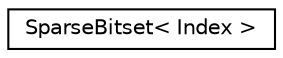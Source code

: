 digraph "Graphical Class Hierarchy"
{
 // LATEX_PDF_SIZE
  edge [fontname="Helvetica",fontsize="10",labelfontname="Helvetica",labelfontsize="10"];
  node [fontname="Helvetica",fontsize="10",shape=record];
  rankdir="LR";
  Node0 [label="SparseBitset\< Index \>",height=0.2,width=0.4,color="black", fillcolor="white", style="filled",URL="$classoperations__research_1_1_sparse_bitset.html",tooltip=" "];
}
